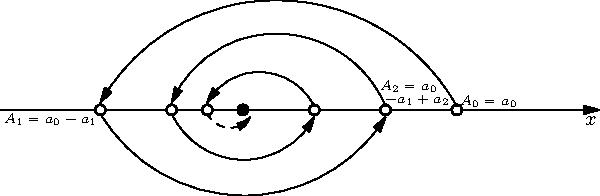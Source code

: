 	size(300);  
    import graph;
    
	xaxis("$x$", -1.4, 7,fontsize(10pt),EndArrow,above=true);
	
	dot((0,0),linewidth(6pt));
	dot((0,0),white+linewidth(3pt));
	dot((1,0),linewidth(6pt));
	dot((1,0),white+linewidth(3pt));
	dot((1.5,0),linewidth(6pt));
	dot((1.5,0),white+linewidth(3pt));
	dot((2,0),linewidth(6pt));
	dot((3,0),linewidth(6pt));
	dot((3,0),white+linewidth(3pt));
	dot((4,0),linewidth(6pt));
	dot((4,0),white+linewidth(3pt));
	dot((5,0),linewidth(6pt));
	dot((5,0),white+linewidth(3pt));
	
	draw((5,0.05)..(2,1.5)..(0,0.1),EndArrow);
	draw((0,-0.05)..(2,-1.2)..(4,-0.1),EndArrow);
	draw((4,0.05)..(2,1)..(1,0.1),EndArrow);
	draw((1,-0.05)..(2,-0.7)..(3,-0.1),EndArrow);
	draw((3,0.05)..(2,0.5)..(1.5,0.1),EndArrow);
	draw((1.5,-0.05)..(2,-0.2)..(2.1,-0.1),dashed,EndArrow);
	
	label("$A_0 = a_0$",(5,0),NE,fontsize(7pt));
	label("$A_1 = a_0-a_1$",(0,0),SW,fontsize(7pt));
	label("$A_2 = a_0$",(4,0),4N+2E,fontsize(7pt));
		label("$-a_1+a_2$",(4,0),1.2N+E,fontsize(7pt));